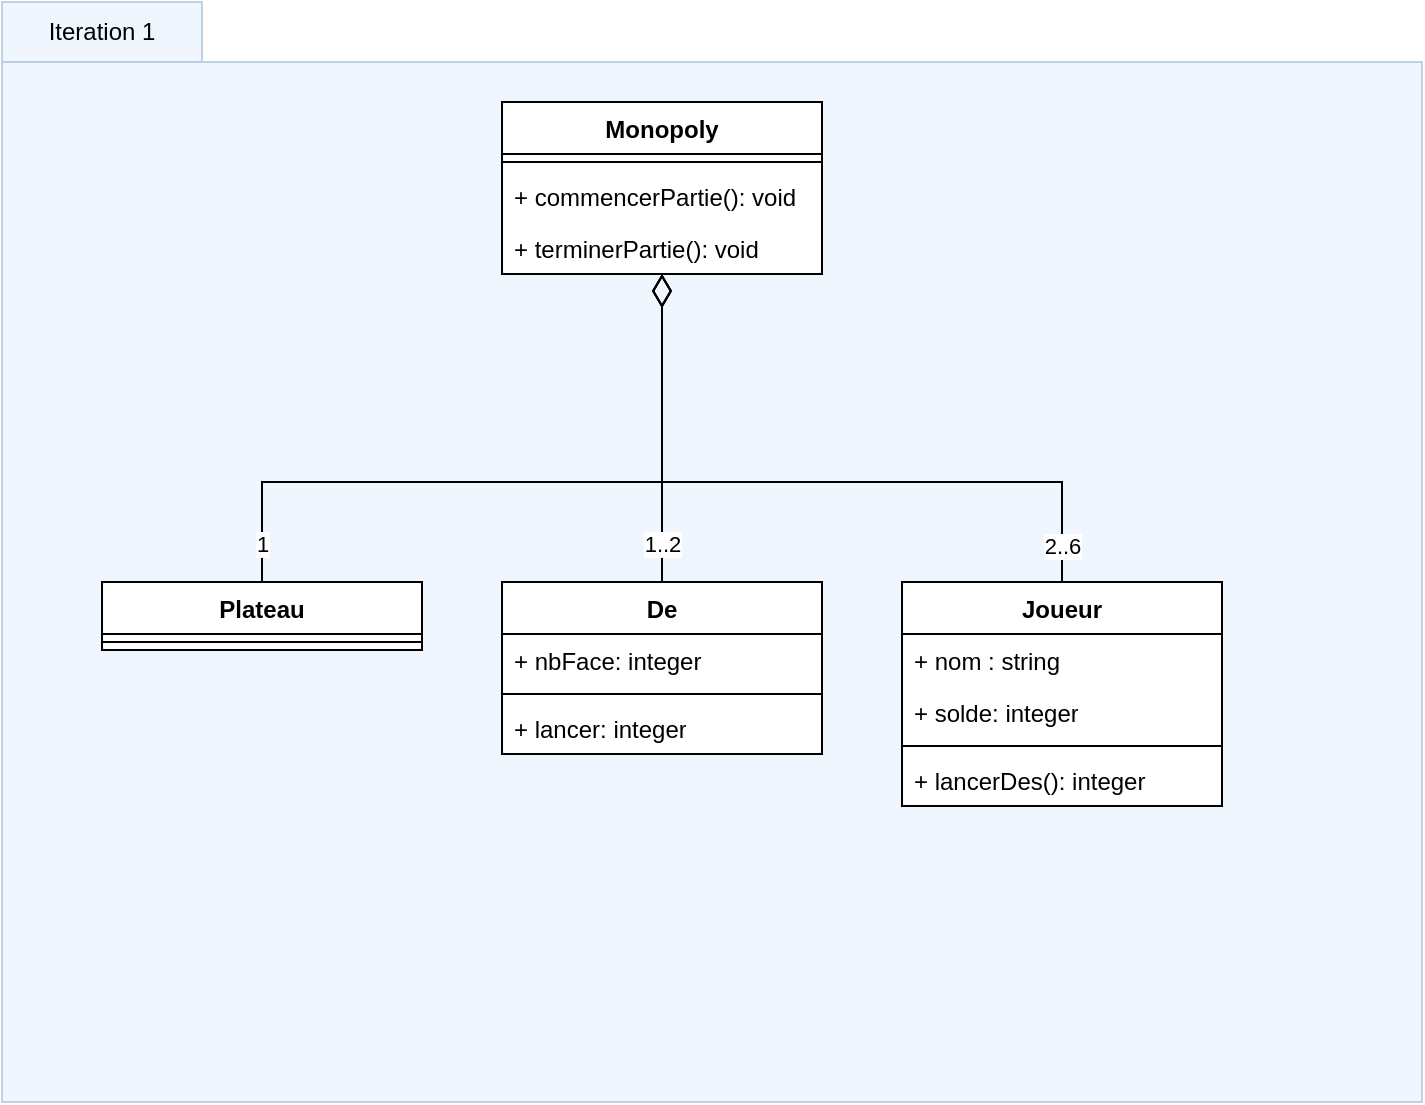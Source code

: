 <mxfile version="23.1.1" type="device">
  <diagram name="Page-1" id="RWLI9MSICIL28HF7hWLt">
    <mxGraphModel dx="766" dy="526" grid="1" gridSize="10" guides="1" tooltips="1" connect="1" arrows="1" fold="1" page="1" pageScale="1" pageWidth="850" pageHeight="1100" math="0" shadow="0">
      <root>
        <mxCell id="0" />
        <mxCell id="1" parent="0" />
        <mxCell id="3wRQdI3oQ9BH-USmXRhL-71" value="" style="shape=folder;fontStyle=1;spacingTop=10;tabWidth=100;tabHeight=30;tabPosition=left;html=1;whiteSpace=wrap;fillColor=#dae8fc;strokeColor=#6c8ebf;opacity=40;" parent="1" vertex="1">
          <mxGeometry x="70" y="30" width="710" height="550" as="geometry" />
        </mxCell>
        <mxCell id="3wRQdI3oQ9BH-USmXRhL-1" value="Monopoly" style="swimlane;fontStyle=1;align=center;verticalAlign=top;childLayout=stackLayout;horizontal=1;startSize=26;horizontalStack=0;resizeParent=1;resizeParentMax=0;resizeLast=0;collapsible=1;marginBottom=0;whiteSpace=wrap;html=1;swimlaneFillColor=default;" parent="1" vertex="1">
          <mxGeometry x="320" y="80" width="160" height="86" as="geometry" />
        </mxCell>
        <mxCell id="3wRQdI3oQ9BH-USmXRhL-3" value="" style="line;strokeWidth=1;fillColor=none;align=left;verticalAlign=middle;spacingTop=-1;spacingLeft=3;spacingRight=3;rotatable=0;labelPosition=right;points=[];portConstraint=eastwest;strokeColor=inherit;" parent="3wRQdI3oQ9BH-USmXRhL-1" vertex="1">
          <mxGeometry y="26" width="160" height="8" as="geometry" />
        </mxCell>
        <mxCell id="uMeEDtOM4_LUnc-oen4K-1" value="+ commencerPartie(): void" style="text;strokeColor=none;fillColor=none;align=left;verticalAlign=top;spacingLeft=4;spacingRight=4;overflow=hidden;rotatable=0;points=[[0,0.5],[1,0.5]];portConstraint=eastwest;whiteSpace=wrap;html=1;" vertex="1" parent="3wRQdI3oQ9BH-USmXRhL-1">
          <mxGeometry y="34" width="160" height="26" as="geometry" />
        </mxCell>
        <mxCell id="3wRQdI3oQ9BH-USmXRhL-78" value="+ terminerPartie(): void" style="text;strokeColor=none;fillColor=none;align=left;verticalAlign=top;spacingLeft=4;spacingRight=4;overflow=hidden;rotatable=0;points=[[0,0.5],[1,0.5]];portConstraint=eastwest;whiteSpace=wrap;html=1;" parent="3wRQdI3oQ9BH-USmXRhL-1" vertex="1">
          <mxGeometry y="60" width="160" height="26" as="geometry" />
        </mxCell>
        <mxCell id="3wRQdI3oQ9BH-USmXRhL-56" style="edgeStyle=orthogonalEdgeStyle;rounded=0;orthogonalLoop=1;jettySize=auto;html=1;endArrow=diamondThin;endFill=0;endSize=14;" parent="1" source="3wRQdI3oQ9BH-USmXRhL-52" target="3wRQdI3oQ9BH-USmXRhL-1" edge="1">
          <mxGeometry relative="1" as="geometry" />
        </mxCell>
        <mxCell id="uMeEDtOM4_LUnc-oen4K-2" value="1..2" style="edgeLabel;html=1;align=center;verticalAlign=middle;resizable=0;points=[];" vertex="1" connectable="0" parent="3wRQdI3oQ9BH-USmXRhL-56">
          <mxGeometry x="-0.752" relative="1" as="geometry">
            <mxPoint as="offset" />
          </mxGeometry>
        </mxCell>
        <mxCell id="3wRQdI3oQ9BH-USmXRhL-52" value="De" style="swimlane;fontStyle=1;align=center;verticalAlign=top;childLayout=stackLayout;horizontal=1;startSize=26;horizontalStack=0;resizeParent=1;resizeParentMax=0;resizeLast=0;collapsible=1;marginBottom=0;whiteSpace=wrap;html=1;fillColor=default;rounded=0;shadow=0;glass=0;swimlaneLine=1;gradientColor=none;swimlaneFillColor=default;" parent="1" vertex="1">
          <mxGeometry x="320" y="320" width="160" height="86" as="geometry" />
        </mxCell>
        <mxCell id="3wRQdI3oQ9BH-USmXRhL-53" value="+ nbFace: integer" style="text;align=left;verticalAlign=top;spacingLeft=4;spacingRight=4;overflow=hidden;rotatable=0;points=[[0,0.5],[1,0.5]];portConstraint=eastwest;whiteSpace=wrap;html=1;" parent="3wRQdI3oQ9BH-USmXRhL-52" vertex="1">
          <mxGeometry y="26" width="160" height="26" as="geometry" />
        </mxCell>
        <mxCell id="3wRQdI3oQ9BH-USmXRhL-54" value="" style="line;strokeWidth=1;fillColor=none;align=left;verticalAlign=middle;spacingTop=-1;spacingLeft=3;spacingRight=3;rotatable=0;labelPosition=right;points=[];portConstraint=eastwest;strokeColor=inherit;" parent="3wRQdI3oQ9BH-USmXRhL-52" vertex="1">
          <mxGeometry y="52" width="160" height="8" as="geometry" />
        </mxCell>
        <mxCell id="3wRQdI3oQ9BH-USmXRhL-55" value="+ lancer: integer" style="text;align=left;verticalAlign=top;spacingLeft=4;spacingRight=4;overflow=hidden;rotatable=0;points=[[0,0.5],[1,0.5]];portConstraint=eastwest;whiteSpace=wrap;html=1;" parent="3wRQdI3oQ9BH-USmXRhL-52" vertex="1">
          <mxGeometry y="60" width="160" height="26" as="geometry" />
        </mxCell>
        <mxCell id="3wRQdI3oQ9BH-USmXRhL-62" style="edgeStyle=orthogonalEdgeStyle;rounded=0;orthogonalLoop=1;jettySize=auto;html=1;endArrow=diamondThin;endFill=0;endSize=14;" parent="1" source="3wRQdI3oQ9BH-USmXRhL-59" target="3wRQdI3oQ9BH-USmXRhL-1" edge="1">
          <mxGeometry relative="1" as="geometry">
            <Array as="points">
              <mxPoint x="200" y="270" />
              <mxPoint x="400" y="270" />
            </Array>
          </mxGeometry>
        </mxCell>
        <mxCell id="uMeEDtOM4_LUnc-oen4K-3" value="1" style="edgeLabel;html=1;align=center;verticalAlign=middle;resizable=0;points=[];" vertex="1" connectable="0" parent="3wRQdI3oQ9BH-USmXRhL-62">
          <mxGeometry x="-0.893" relative="1" as="geometry">
            <mxPoint as="offset" />
          </mxGeometry>
        </mxCell>
        <mxCell id="3wRQdI3oQ9BH-USmXRhL-59" value="Plateau" style="swimlane;fontStyle=1;align=center;verticalAlign=top;childLayout=stackLayout;horizontal=1;startSize=26;horizontalStack=0;resizeParent=1;resizeParentMax=0;resizeLast=0;collapsible=1;marginBottom=0;whiteSpace=wrap;html=1;swimlaneFillColor=default;" parent="1" vertex="1">
          <mxGeometry x="120" y="320" width="160" height="34" as="geometry" />
        </mxCell>
        <mxCell id="3wRQdI3oQ9BH-USmXRhL-60" value="" style="line;strokeWidth=1;fillColor=none;align=left;verticalAlign=middle;spacingTop=-1;spacingLeft=3;spacingRight=3;rotatable=0;labelPosition=right;points=[];portConstraint=eastwest;strokeColor=inherit;" parent="3wRQdI3oQ9BH-USmXRhL-59" vertex="1">
          <mxGeometry y="26" width="160" height="8" as="geometry" />
        </mxCell>
        <mxCell id="3wRQdI3oQ9BH-USmXRhL-67" style="edgeStyle=orthogonalEdgeStyle;rounded=0;orthogonalLoop=1;jettySize=auto;html=1;endArrow=diamondThin;endFill=0;endSize=14;" parent="1" source="3wRQdI3oQ9BH-USmXRhL-64" target="3wRQdI3oQ9BH-USmXRhL-1" edge="1">
          <mxGeometry relative="1" as="geometry">
            <Array as="points">
              <mxPoint x="600" y="270" />
              <mxPoint x="400" y="270" />
            </Array>
          </mxGeometry>
        </mxCell>
        <mxCell id="uMeEDtOM4_LUnc-oen4K-4" value="2..6" style="edgeLabel;html=1;align=center;verticalAlign=middle;resizable=0;points=[];" vertex="1" connectable="0" parent="3wRQdI3oQ9BH-USmXRhL-67">
          <mxGeometry x="-0.895" relative="1" as="geometry">
            <mxPoint as="offset" />
          </mxGeometry>
        </mxCell>
        <mxCell id="3wRQdI3oQ9BH-USmXRhL-64" value="Joueur" style="swimlane;fontStyle=1;align=center;verticalAlign=top;childLayout=stackLayout;horizontal=1;startSize=26;horizontalStack=0;resizeParent=1;resizeParentMax=0;resizeLast=0;collapsible=1;marginBottom=0;whiteSpace=wrap;html=1;swimlaneFillColor=default;" parent="1" vertex="1">
          <mxGeometry x="520" y="320" width="160" height="112" as="geometry" />
        </mxCell>
        <mxCell id="3wRQdI3oQ9BH-USmXRhL-69" value="+ nom : string" style="text;strokeColor=none;fillColor=none;align=left;verticalAlign=top;spacingLeft=4;spacingRight=4;overflow=hidden;rotatable=0;points=[[0,0.5],[1,0.5]];portConstraint=eastwest;whiteSpace=wrap;html=1;" parent="3wRQdI3oQ9BH-USmXRhL-64" vertex="1">
          <mxGeometry y="26" width="160" height="26" as="geometry" />
        </mxCell>
        <mxCell id="3wRQdI3oQ9BH-USmXRhL-70" value="+ solde: integer" style="text;strokeColor=none;fillColor=none;align=left;verticalAlign=top;spacingLeft=4;spacingRight=4;overflow=hidden;rotatable=0;points=[[0,0.5],[1,0.5]];portConstraint=eastwest;whiteSpace=wrap;html=1;" parent="3wRQdI3oQ9BH-USmXRhL-64" vertex="1">
          <mxGeometry y="52" width="160" height="26" as="geometry" />
        </mxCell>
        <mxCell id="3wRQdI3oQ9BH-USmXRhL-65" value="" style="line;strokeWidth=1;fillColor=none;align=left;verticalAlign=middle;spacingTop=-1;spacingLeft=3;spacingRight=3;rotatable=0;labelPosition=right;points=[];portConstraint=eastwest;strokeColor=inherit;" parent="3wRQdI3oQ9BH-USmXRhL-64" vertex="1">
          <mxGeometry y="78" width="160" height="8" as="geometry" />
        </mxCell>
        <mxCell id="3wRQdI3oQ9BH-USmXRhL-66" value="+ lancerDes(): integer" style="text;strokeColor=none;fillColor=none;align=left;verticalAlign=top;spacingLeft=4;spacingRight=4;overflow=hidden;rotatable=0;points=[[0,0.5],[1,0.5]];portConstraint=eastwest;whiteSpace=wrap;html=1;" parent="3wRQdI3oQ9BH-USmXRhL-64" vertex="1">
          <mxGeometry y="86" width="160" height="26" as="geometry" />
        </mxCell>
        <mxCell id="3wRQdI3oQ9BH-USmXRhL-74" value="Iteration 1" style="text;html=1;strokeColor=none;fillColor=none;align=center;verticalAlign=middle;whiteSpace=wrap;rounded=0;" parent="1" vertex="1">
          <mxGeometry x="90" y="30" width="60" height="30" as="geometry" />
        </mxCell>
      </root>
    </mxGraphModel>
  </diagram>
</mxfile>
